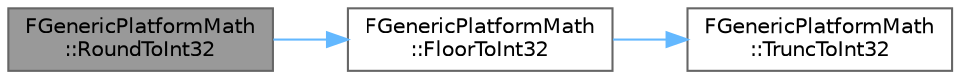 digraph "FGenericPlatformMath::RoundToInt32"
{
 // INTERACTIVE_SVG=YES
 // LATEX_PDF_SIZE
  bgcolor="transparent";
  edge [fontname=Helvetica,fontsize=10,labelfontname=Helvetica,labelfontsize=10];
  node [fontname=Helvetica,fontsize=10,shape=box,height=0.2,width=0.4];
  rankdir="LR";
  Node1 [id="Node000001",label="FGenericPlatformMath\l::RoundToInt32",height=0.2,width=0.4,color="gray40", fillcolor="grey60", style="filled", fontcolor="black",tooltip=" "];
  Node1 -> Node2 [id="edge1_Node000001_Node000002",color="steelblue1",style="solid",tooltip=" "];
  Node2 [id="Node000002",label="FGenericPlatformMath\l::FloorToInt32",height=0.2,width=0.4,color="grey40", fillcolor="white", style="filled",URL="$dd/d7b/structFGenericPlatformMath.html#a672c99c2fcda344d6cf3f518cf77d25c",tooltip="Converts a float to a nearest less or equal integer."];
  Node2 -> Node3 [id="edge2_Node000002_Node000003",color="steelblue1",style="solid",tooltip=" "];
  Node3 [id="Node000003",label="FGenericPlatformMath\l::TruncToInt32",height=0.2,width=0.4,color="grey40", fillcolor="white", style="filled",URL="$dd/d7b/structFGenericPlatformMath.html#a88985235ed94c64c07d99b29d410632a",tooltip="Converts a float to an integer with truncation towards zero."];
}
